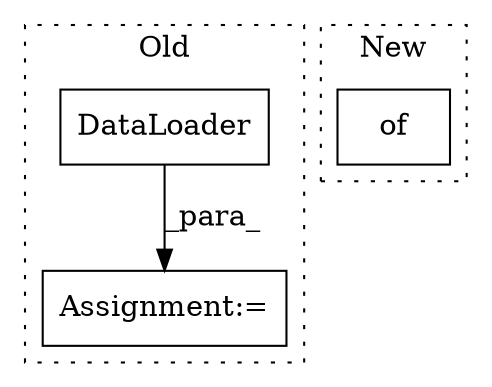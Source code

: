 digraph G {
subgraph cluster0 {
1 [label="DataLoader" a="32" s="10162,10257" l="11,1" shape="box"];
3 [label="Assignment:=" a="7" s="10161" l="1" shape="box"];
label = "Old";
style="dotted";
}
subgraph cluster1 {
2 [label="of" a="32" s="9818,9931" l="3,1" shape="box"];
label = "New";
style="dotted";
}
1 -> 3 [label="_para_"];
}